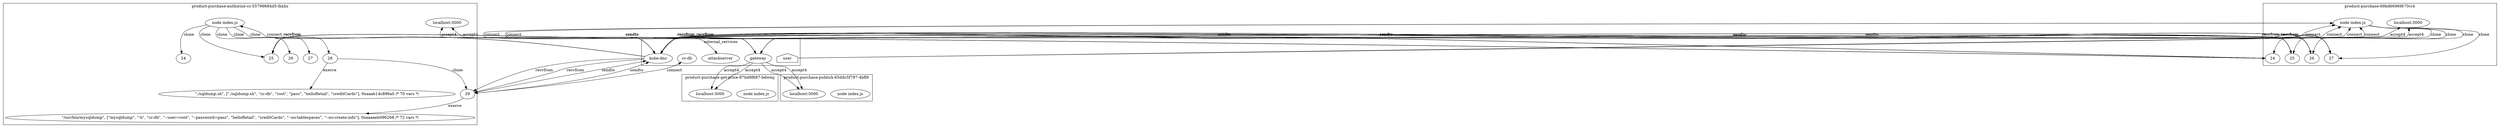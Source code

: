 digraph G {
	subgraph "cluster_ product-purchase-authorize-cc-55799684d5-lhxhs " {
		label=" product-purchase-authorize-cc-55799684d5-lhxhs "
		12473 [label="node index.js"]
		"product-purchase-authorize-cc_localhost_3000" [label="localhost:3000"]
		"product-purchase-authorize-cc_localhost_3000" [label="localhost:3000"]
		12473 -> 17231 [label=clone]
		12473 -> 17228 [label=clone]
		12473 -> 17243 [label=clone]
		12473 -> 17236 [label=clone]
		12473 -> 17318 [label=clone]
		17231 [label=24]
		17228 [label=25]
		17243 [label=26]
		17236 [label=27]
		17318 [label=28]
		" product-purchase-authorize-cc-55799684d5-lhxhs _./sqldump.sh cc-db root pass helloRetail creditCards" [label="\"./sqldump.sh\", [\"./sqldump.sh\", \"cc-db\", \"root\", \"pass\", \"helloRetail\", \"creditCards\"], 0xaaab14c896a0 /* 70 vars */"]
		17318 -> " product-purchase-authorize-cc-55799684d5-lhxhs _./sqldump.sh cc-db root pass helloRetail creditCards" [label=execve]
		17318 -> 17326 [label=clone]
		17326 [label=29]
		" product-purchase-authorize-cc-55799684d5-lhxhs _mysqldump -h cc-db --user=root --password=pass helloRetail creditCards --no-tablespaces --no-create-info" [label="\"/usr/bin/mysqldump\", [\"mysqldump\", \"-h\", \"cc-db\", \"--user=root\", \"--password=pass\", \"helloRetail\", \"creditCards\", \"--no-tablespaces\", \"--no-create-info\"], 0xaaaaeb096268 /* 72 vars */"]
		17326 -> " product-purchase-authorize-cc-55799684d5-lhxhs _mysqldump -h cc-db --user=root --password=pass helloRetail creditCards --no-tablespaces --no-create-info" [label=execve]
	}
	subgraph "cluster_ product-purchase-69bd66969f-7lvc4 " {
		label=" product-purchase-69bd66969f-7lvc4 "
		13376 [label="node index.js"]
		"product-purchase_localhost_3000" [label="localhost:3000"]
		"product-purchase_localhost_3000" [label="localhost:3000"]
		13376 -> 17185 [label=clone]
		13376 -> 17181 [label=clone]
		13376 -> 17194 [label=clone]
		13376 -> 17200 [label=clone]
		17185 [label=24]
		17181 [label=25]
		17194 [label=26]
		17200 [label=27]
	}
	subgraph "cluster_ product-purchase-get-price-87bd8f687-bdwmj " {
		label=" product-purchase-get-price-87bd8f687-bdwmj "
		14632 [label="node index.js"]
		"product-purchase-get-price_localhost_3000" [label="localhost:3000"]
		"product-purchase-get-price_localhost_3000" [label="localhost:3000"]
	}
	subgraph "cluster_ product-purchase-publish-65ddc5f797-4bfl9 " {
		label=" product-purchase-publish-65ddc5f797-4bfl9 "
		16092 [label="node index.js"]
		"product-purchase-publish_localhost_3000" [label="localhost:3000"]
		"product-purchase-publish_localhost_3000" [label="localhost:3000"]
	}
	subgraph cluster_services {
		label=external_services
		user [shape=house]
		"10.107.89.58_8080" -> "product-purchase-authorize-cc_localhost_3000" [label=accept4]
		"10.107.89.58_8080" -> "product-purchase-authorize-cc_localhost_3000" [label=accept4]
		"10.97.180.208_8889" [label=attackserver]
		12473 -> "10.97.180.208_8889" [label=connect dir=both]
		"10.96.0.10_53" [label="kube-dns"]
		17228 -> "10.96.0.10_53" [label=sendto]
		"10.96.0.10_53" [label="kube-dns"]
		17228 -> "10.96.0.10_53" [label=sendto]
		"10.96.0.10_53" [label="kube-dns"]
		"10.96.0.10_53" -> 17228 [label=recvfrom]
		"10.96.0.10_53" [label="kube-dns"]
		"10.96.0.10_53" -> 17228 [label=recvfrom]
		"10.96.0.10_53" [label="kube-dns"]
		17228 -> "10.96.0.10_53" [label=sendto]
		"10.96.0.10_53" [label="kube-dns"]
		17228 -> "10.96.0.10_53" [label=sendto]
		"10.96.0.10_53" [label="kube-dns"]
		"10.96.0.10_53" -> 17228 [label=recvfrom]
		"10.96.0.10_53" [label="kube-dns"]
		"10.96.0.10_53" -> 17228 [label=recvfrom]
		"10.96.0.10_53" [label="kube-dns"]
		17228 -> "10.96.0.10_53" [label=sendto]
		"10.96.0.10_53" [label="kube-dns"]
		17228 -> "10.96.0.10_53" [label=sendto]
		"10.96.0.10_53" [label="kube-dns"]
		"10.96.0.10_53" -> 17228 [label=recvfrom]
		"10.96.0.10_53" [label="kube-dns"]
		"10.96.0.10_53" -> 17228 [label=recvfrom]
		"10.96.0.10_53" [label="kube-dns"]
		17228 -> "10.96.0.10_53" [label=sendto]
		"10.96.0.10_53" [label="kube-dns"]
		17228 -> "10.96.0.10_53" [label=sendto]
		"10.96.0.10_53" [label="kube-dns"]
		"10.96.0.10_53" -> 17228 [label=recvfrom]
		"10.96.0.10_53" [label="kube-dns"]
		"10.96.0.10_53" -> 17228 [label=recvfrom]
		"10.96.0.10_53" [label="kube-dns"]
		17326 -> "10.96.0.10_53" [label=sendto]
		"10.96.0.10_53" [label="kube-dns"]
		17326 -> "10.96.0.10_53" [label=sendto]
		"10.96.0.10_53" [label="kube-dns"]
		"10.96.0.10_53" -> 17326 [label=recvfrom]
		"10.96.0.10_53" [label="kube-dns"]
		"10.96.0.10_53" -> 17326 [label=recvfrom]
		"10.108.125.189_3306" [label="cc-db"]
		17326 -> "10.108.125.189_3306" [label=connect dir=both]
		user -> "product-purchase_localhost_3000" [label=accept4]
		user -> "product-purchase_localhost_3000" [label=accept4]
		"10.107.89.58_8080" [label=gateway]
		13376 -> "10.107.89.58_8080" [label=connect dir=both]
		"10.107.89.58_8080" [label=gateway]
		13376 -> "10.107.89.58_8080" [label=connect dir=both]
		"10.107.89.58_8080" [label=gateway]
		13376 -> "10.107.89.58_8080" [label=connect dir=both]
		"10.107.89.58_8080" [label=gateway]
		13376 -> "10.107.89.58_8080" [label=connect dir=both]
		"10.107.89.58_8080" [label=gateway]
		13376 -> "10.107.89.58_8080" [label=connect dir=both]
		"10.107.89.58_8080" [label=gateway]
		13376 -> "10.107.89.58_8080" [label=connect dir=both]
		"10.96.0.10_53" [label="kube-dns"]
		17185 -> "10.96.0.10_53" [label=sendto]
		"10.96.0.10_53" [label="kube-dns"]
		17185 -> "10.96.0.10_53" [label=sendto]
		"10.96.0.10_53" [label="kube-dns"]
		"10.96.0.10_53" -> 17185 [label=recvfrom]
		"10.96.0.10_53" [label="kube-dns"]
		"10.96.0.10_53" -> 17185 [label=recvfrom]
		"10.96.0.10_53" [label="kube-dns"]
		17185 -> "10.96.0.10_53" [label=sendto]
		"10.96.0.10_53" [label="kube-dns"]
		17185 -> "10.96.0.10_53" [label=sendto]
		"10.96.0.10_53" [label="kube-dns"]
		"10.96.0.10_53" -> 17185 [label=recvfrom]
		"10.96.0.10_53" [label="kube-dns"]
		"10.96.0.10_53" -> 17185 [label=recvfrom]
		"10.96.0.10_53" [label="kube-dns"]
		17185 -> "10.96.0.10_53" [label=sendto]
		"10.96.0.10_53" [label="kube-dns"]
		17185 -> "10.96.0.10_53" [label=sendto]
		"10.96.0.10_53" [label="kube-dns"]
		"10.96.0.10_53" -> 17185 [label=recvfrom]
		"10.96.0.10_53" [label="kube-dns"]
		"10.96.0.10_53" -> 17185 [label=recvfrom]
		"10.96.0.10_53" [label="kube-dns"]
		17185 -> "10.96.0.10_53" [label=sendto]
		"10.96.0.10_53" [label="kube-dns"]
		17185 -> "10.96.0.10_53" [label=sendto]
		"10.96.0.10_53" [label="kube-dns"]
		"10.96.0.10_53" -> 17185 [label=recvfrom]
		"10.96.0.10_53" [label="kube-dns"]
		"10.96.0.10_53" -> 17185 [label=recvfrom]
		"10.96.0.10_53" [label="kube-dns"]
		17185 -> "10.96.0.10_53" [label=sendto]
		"10.96.0.10_53" [label="kube-dns"]
		17185 -> "10.96.0.10_53" [label=sendto]
		"10.96.0.10_53" [label="kube-dns"]
		"10.96.0.10_53" -> 17185 [label=recvfrom]
		"10.96.0.10_53" [label="kube-dns"]
		"10.96.0.10_53" -> 17185 [label=recvfrom]
		"10.96.0.10_53" [label="kube-dns"]
		17185 -> "10.96.0.10_53" [label=sendto]
		"10.96.0.10_53" [label="kube-dns"]
		17185 -> "10.96.0.10_53" [label=sendto]
		"10.96.0.10_53" [label="kube-dns"]
		"10.96.0.10_53" -> 17185 [label=recvfrom]
		"10.96.0.10_53" [label="kube-dns"]
		"10.96.0.10_53" -> 17185 [label=recvfrom]
		"10.96.0.10_53" [label="kube-dns"]
		17185 -> "10.96.0.10_53" [label=sendto]
		"10.96.0.10_53" [label="kube-dns"]
		17185 -> "10.96.0.10_53" [label=sendto]
		"10.96.0.10_53" [label="kube-dns"]
		"10.96.0.10_53" -> 17185 [label=recvfrom]
		"10.96.0.10_53" [label="kube-dns"]
		"10.96.0.10_53" -> 17185 [label=recvfrom]
		"10.96.0.10_53" [label="kube-dns"]
		17185 -> "10.96.0.10_53" [label=sendto]
		"10.96.0.10_53" [label="kube-dns"]
		17185 -> "10.96.0.10_53" [label=sendto]
		"10.96.0.10_53" [label="kube-dns"]
		"10.96.0.10_53" -> 17185 [label=recvfrom]
		"10.96.0.10_53" [label="kube-dns"]
		"10.96.0.10_53" -> 17185 [label=recvfrom]
		"10.96.0.10_53" [label="kube-dns"]
		17181 -> "10.96.0.10_53" [label=sendto]
		"10.96.0.10_53" [label="kube-dns"]
		17181 -> "10.96.0.10_53" [label=sendto]
		"10.96.0.10_53" [label="kube-dns"]
		"10.96.0.10_53" -> 17181 [label=recvfrom]
		"10.96.0.10_53" [label="kube-dns"]
		"10.96.0.10_53" -> 17181 [label=recvfrom]
		"10.96.0.10_53" [label="kube-dns"]
		17181 -> "10.96.0.10_53" [label=sendto]
		"10.96.0.10_53" [label="kube-dns"]
		17181 -> "10.96.0.10_53" [label=sendto]
		"10.96.0.10_53" [label="kube-dns"]
		"10.96.0.10_53" -> 17181 [label=recvfrom]
		"10.96.0.10_53" [label="kube-dns"]
		"10.96.0.10_53" -> 17181 [label=recvfrom]
		"10.96.0.10_53" [label="kube-dns"]
		17181 -> "10.96.0.10_53" [label=sendto]
		"10.96.0.10_53" [label="kube-dns"]
		17181 -> "10.96.0.10_53" [label=sendto]
		"10.96.0.10_53" [label="kube-dns"]
		"10.96.0.10_53" -> 17181 [label=recvfrom]
		"10.96.0.10_53" [label="kube-dns"]
		"10.96.0.10_53" -> 17181 [label=recvfrom]
		"10.96.0.10_53" [label="kube-dns"]
		17181 -> "10.96.0.10_53" [label=sendto]
		"10.96.0.10_53" [label="kube-dns"]
		17181 -> "10.96.0.10_53" [label=sendto]
		"10.96.0.10_53" [label="kube-dns"]
		"10.96.0.10_53" -> 17181 [label=recvfrom]
		"10.96.0.10_53" [label="kube-dns"]
		"10.96.0.10_53" -> 17181 [label=recvfrom]
		"10.96.0.10_53" [label="kube-dns"]
		17181 -> "10.96.0.10_53" [label=sendto]
		"10.96.0.10_53" [label="kube-dns"]
		17181 -> "10.96.0.10_53" [label=sendto]
		"10.96.0.10_53" [label="kube-dns"]
		"10.96.0.10_53" -> 17181 [label=recvfrom]
		"10.96.0.10_53" [label="kube-dns"]
		"10.96.0.10_53" -> 17181 [label=recvfrom]
		"10.96.0.10_53" [label="kube-dns"]
		17181 -> "10.96.0.10_53" [label=sendto]
		"10.96.0.10_53" [label="kube-dns"]
		17181 -> "10.96.0.10_53" [label=sendto]
		"10.96.0.10_53" [label="kube-dns"]
		"10.96.0.10_53" -> 17181 [label=recvfrom]
		"10.96.0.10_53" [label="kube-dns"]
		"10.96.0.10_53" -> 17181 [label=recvfrom]
		"10.96.0.10_53" [label="kube-dns"]
		17181 -> "10.96.0.10_53" [label=sendto]
		"10.96.0.10_53" [label="kube-dns"]
		17181 -> "10.96.0.10_53" [label=sendto]
		"10.96.0.10_53" [label="kube-dns"]
		"10.96.0.10_53" -> 17181 [label=recvfrom]
		"10.96.0.10_53" [label="kube-dns"]
		"10.96.0.10_53" -> 17181 [label=recvfrom]
		"10.96.0.10_53" [label="kube-dns"]
		17181 -> "10.96.0.10_53" [label=sendto]
		"10.96.0.10_53" [label="kube-dns"]
		17181 -> "10.96.0.10_53" [label=sendto]
		"10.96.0.10_53" [label="kube-dns"]
		"10.96.0.10_53" -> 17181 [label=recvfrom]
		"10.96.0.10_53" [label="kube-dns"]
		"10.96.0.10_53" -> 17181 [label=recvfrom]
		"10.96.0.10_53" [label="kube-dns"]
		17194 -> "10.96.0.10_53" [label=sendto]
		"10.96.0.10_53" [label="kube-dns"]
		17194 -> "10.96.0.10_53" [label=sendto]
		"10.96.0.10_53" [label="kube-dns"]
		"10.96.0.10_53" -> 17194 [label=recvfrom]
		"10.96.0.10_53" [label="kube-dns"]
		"10.96.0.10_53" -> 17194 [label=recvfrom]
		"10.96.0.10_53" [label="kube-dns"]
		17194 -> "10.96.0.10_53" [label=sendto]
		"10.96.0.10_53" [label="kube-dns"]
		17194 -> "10.96.0.10_53" [label=sendto]
		"10.96.0.10_53" [label="kube-dns"]
		"10.96.0.10_53" -> 17194 [label=recvfrom]
		"10.96.0.10_53" [label="kube-dns"]
		"10.96.0.10_53" -> 17194 [label=recvfrom]
		"10.96.0.10_53" [label="kube-dns"]
		17194 -> "10.96.0.10_53" [label=sendto]
		"10.96.0.10_53" [label="kube-dns"]
		17194 -> "10.96.0.10_53" [label=sendto]
		"10.96.0.10_53" [label="kube-dns"]
		"10.96.0.10_53" -> 17194 [label=recvfrom]
		"10.96.0.10_53" [label="kube-dns"]
		"10.96.0.10_53" -> 17194 [label=recvfrom]
		"10.96.0.10_53" [label="kube-dns"]
		17194 -> "10.96.0.10_53" [label=sendto]
		"10.96.0.10_53" [label="kube-dns"]
		17194 -> "10.96.0.10_53" [label=sendto]
		"10.96.0.10_53" [label="kube-dns"]
		"10.96.0.10_53" -> 17194 [label=recvfrom]
		"10.96.0.10_53" [label="kube-dns"]
		"10.96.0.10_53" -> 17194 [label=recvfrom]
		"10.96.0.10_53" [label="kube-dns"]
		17200 -> "10.96.0.10_53" [label=sendto]
		"10.96.0.10_53" [label="kube-dns"]
		17200 -> "10.96.0.10_53" [label=sendto]
		"10.96.0.10_53" [label="kube-dns"]
		"10.96.0.10_53" -> 17200 [label=recvfrom]
		"10.96.0.10_53" [label="kube-dns"]
		"10.96.0.10_53" -> 17200 [label=recvfrom]
		"10.96.0.10_53" [label="kube-dns"]
		17200 -> "10.96.0.10_53" [label=sendto]
		"10.96.0.10_53" [label="kube-dns"]
		17200 -> "10.96.0.10_53" [label=sendto]
		"10.96.0.10_53" [label="kube-dns"]
		"10.96.0.10_53" -> 17200 [label=recvfrom]
		"10.96.0.10_53" [label="kube-dns"]
		"10.96.0.10_53" -> 17200 [label=recvfrom]
		"10.96.0.10_53" [label="kube-dns"]
		17200 -> "10.96.0.10_53" [label=sendto]
		"10.96.0.10_53" [label="kube-dns"]
		17200 -> "10.96.0.10_53" [label=sendto]
		"10.96.0.10_53" [label="kube-dns"]
		"10.96.0.10_53" -> 17200 [label=recvfrom]
		"10.96.0.10_53" [label="kube-dns"]
		"10.96.0.10_53" -> 17200 [label=recvfrom]
		"10.96.0.10_53" [label="kube-dns"]
		17200 -> "10.96.0.10_53" [label=sendto]
		"10.96.0.10_53" [label="kube-dns"]
		17200 -> "10.96.0.10_53" [label=sendto]
		"10.96.0.10_53" [label="kube-dns"]
		"10.96.0.10_53" -> 17200 [label=recvfrom]
		"10.96.0.10_53" [label="kube-dns"]
		"10.96.0.10_53" -> 17200 [label=recvfrom]
		"10.107.89.58_8080" -> "product-purchase-get-price_localhost_3000" [label=accept4]
		"10.107.89.58_8080" -> "product-purchase-get-price_localhost_3000" [label=accept4]
		"10.107.89.58_8080" -> "product-purchase-publish_localhost_3000" [label=accept4]
		"10.107.89.58_8080" -> "product-purchase-publish_localhost_3000" [label=accept4]
	}
}
